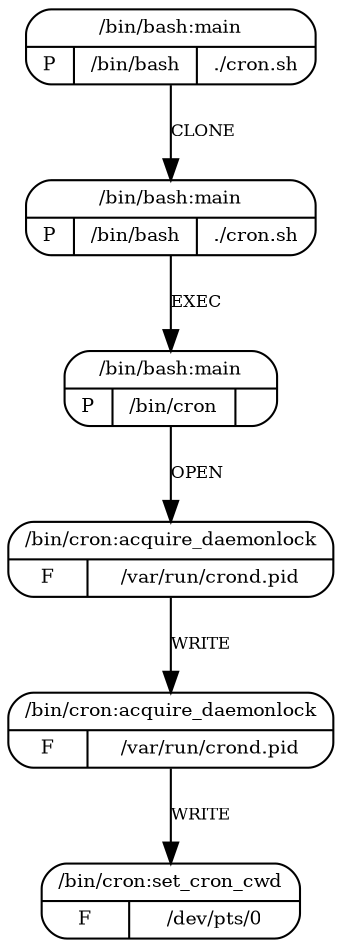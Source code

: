 digraph G {
  4 [shape=Mrecord,
     label="{{/bin/cron:acquire_daemonlock}|{F|{/var/run/crond.pid}}}",
     fontsize=9, ];
  3 [shape=Mrecord,
     label="{{/bin/cron:acquire_daemonlock}|{F|{/var/run/crond.pid}}}",
     fontsize=9, ];
  5 [shape=Mrecord, label="{{/bin/cron:set_cron_cwd}|{F|{/dev/pts/0}}}",
     fontsize=9, ];
  0 [shape=Mrecord, label="{{/bin/bash:main}|{P|/bin/bash|./cron.sh}}",
     fontsize=9, ];
  1 [shape=Mrecord, label="{{/bin/bash:main}|{P|/bin/bash|./cron.sh}}",
     fontsize=9, ];
  2 [shape=Mrecord, label="{{/bin/bash:main}|{P|/bin/cron|}}", fontsize=9, ];
  
  
  4 -> 5 [label="WRITE", fontsize=8, ];
  3 -> 4 [label="WRITE", fontsize=8, ];
  0 -> 1 [label="CLONE", fontsize=8, ];
  1 -> 2 [label="EXEC", fontsize=8, ];
  2 -> 3 [label="OPEN", fontsize=8, ];
  
  }